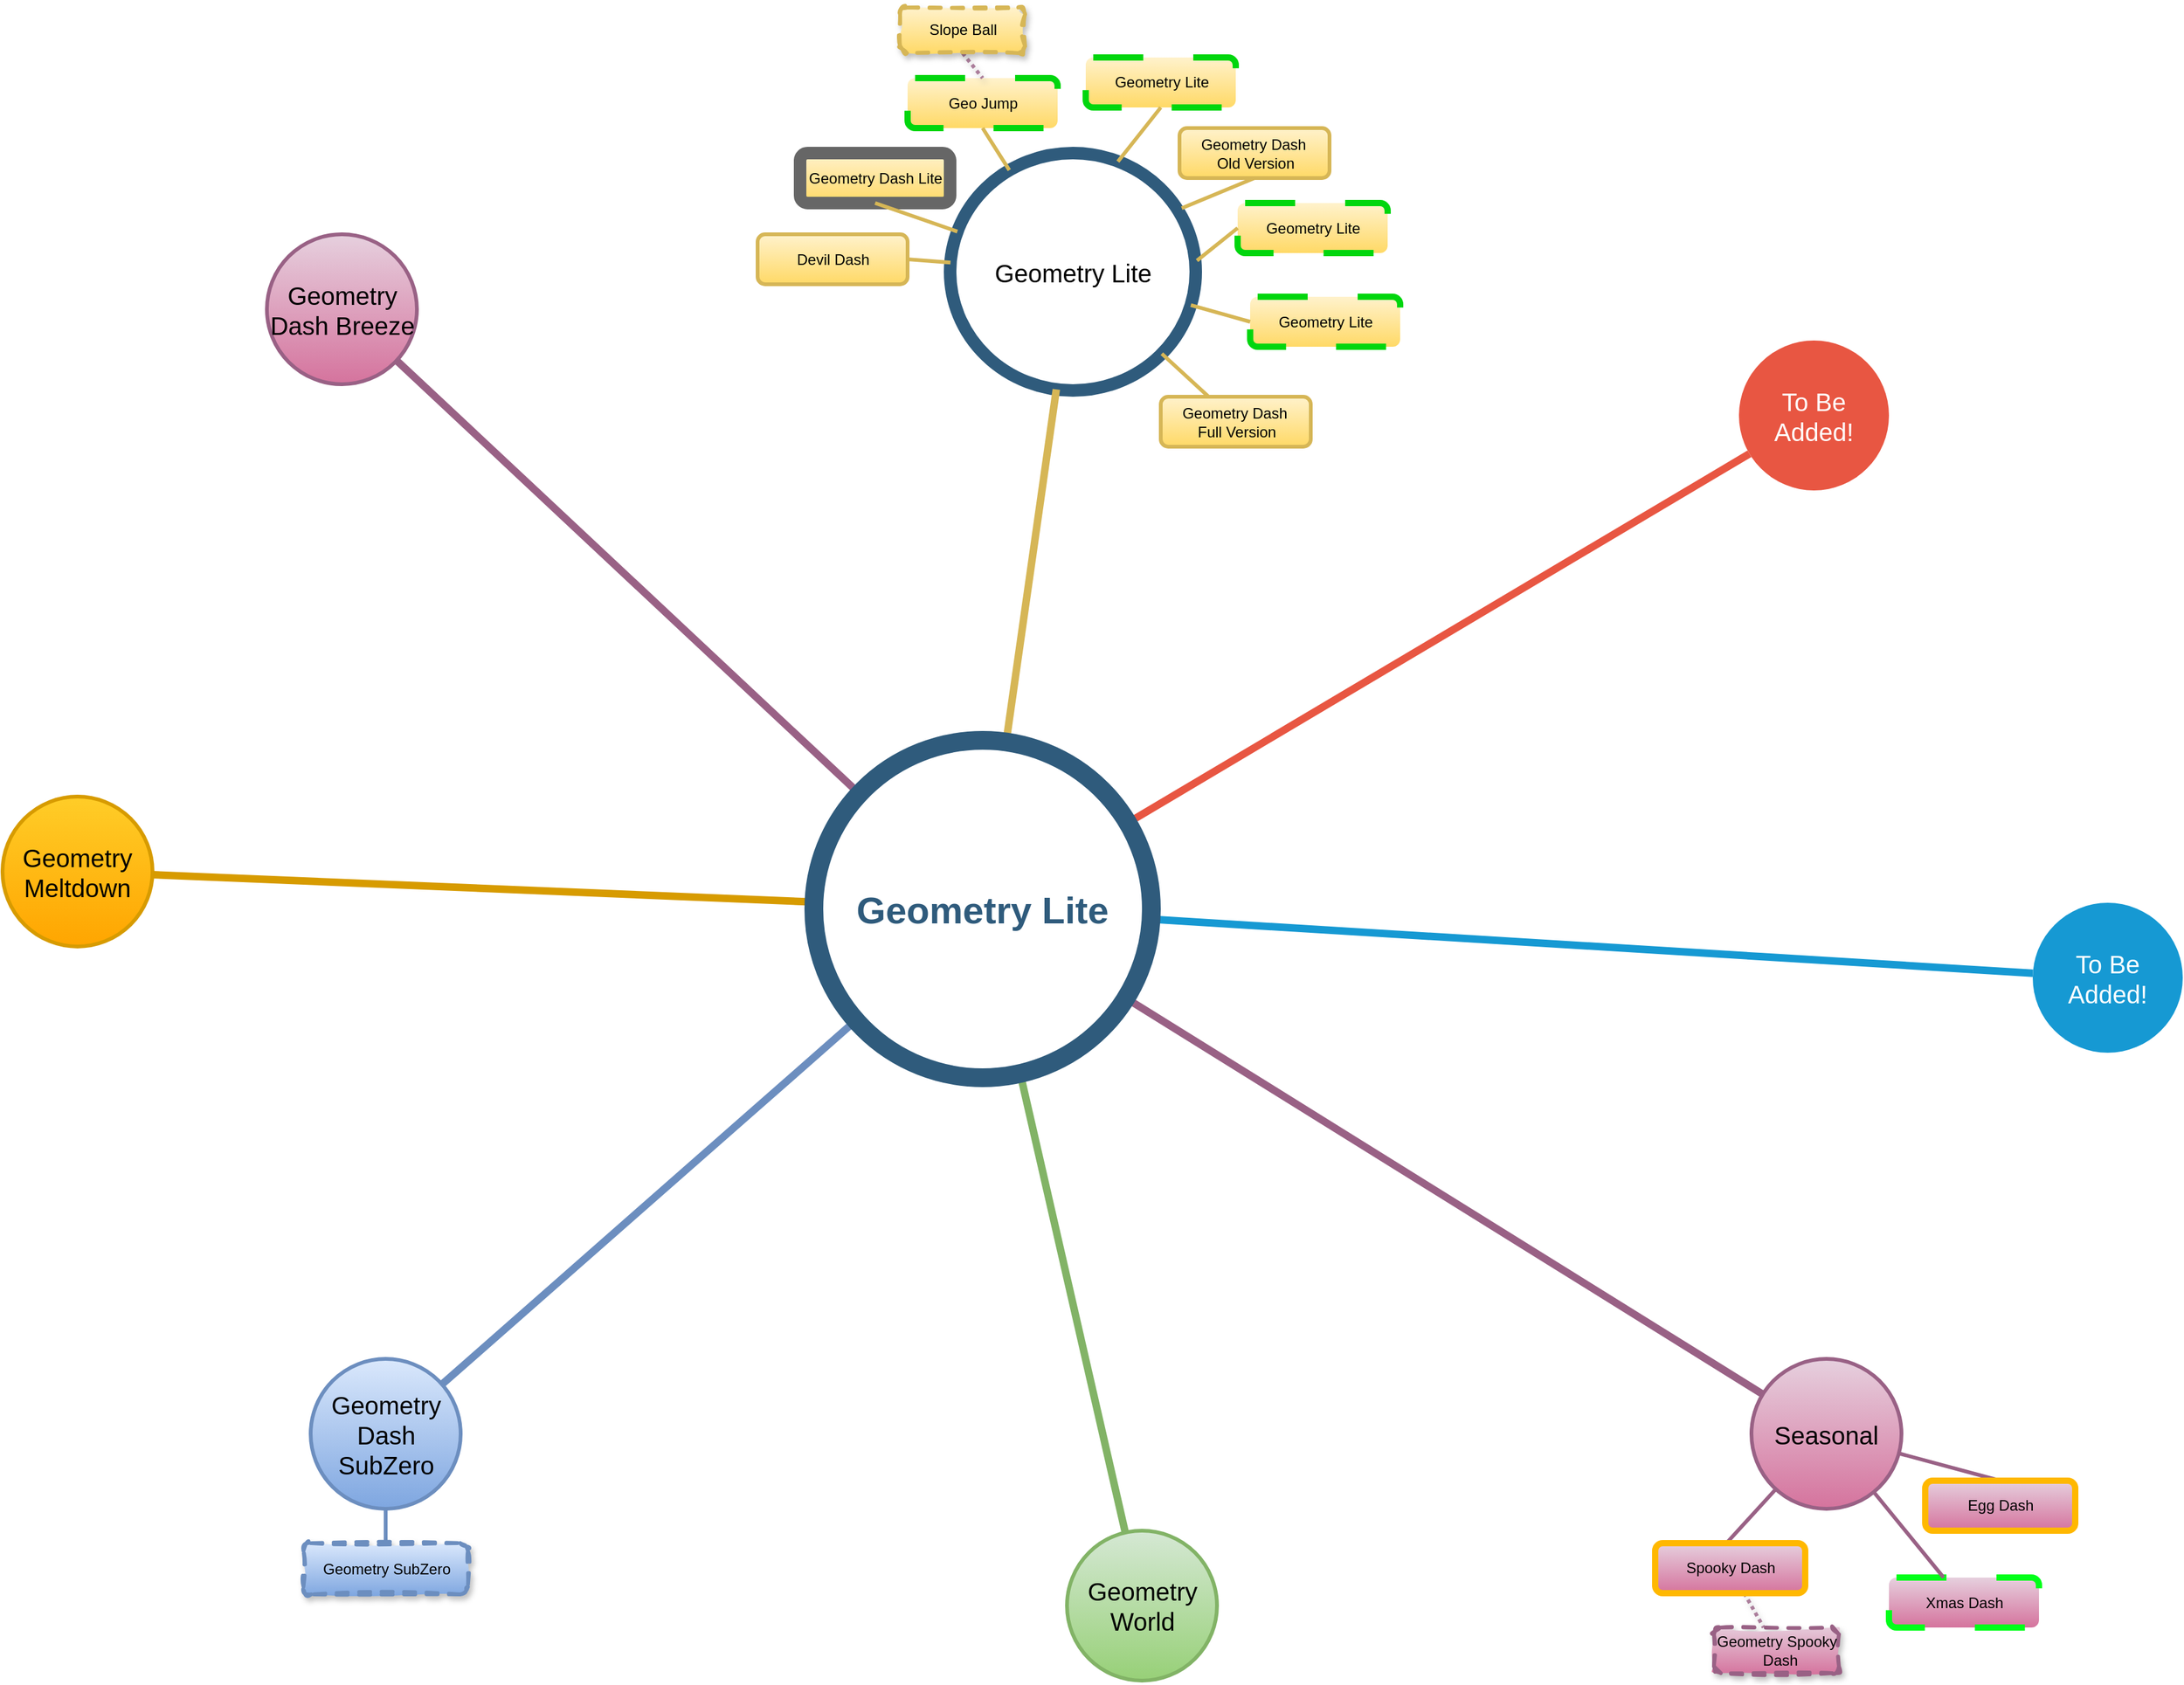 <mxfile version="24.4.13" type="github">
  <diagram id="6a731a19-8d31-9384-78a2-239565b7b9f0" name="Page-1">
    <mxGraphModel dx="1235" dy="726" grid="1" gridSize="10" guides="1" tooltips="1" connect="1" arrows="1" fold="1" page="1" pageScale="1" pageWidth="1169" pageHeight="827" background="none" math="0" shadow="0">
      <root>
        <mxCell id="0" />
        <mxCell id="1" parent="0" />
        <mxCell id="1350" value="Geometry Dash Breeze" style="ellipse;whiteSpace=wrap;html=1;shadow=0;fontFamily=Helvetica;fontSize=20;align=center;strokeWidth=3;fillColor=#e6d0de;strokeColor=#996185;gradientColor=#d5739d;" parent="1" vertex="1">
          <mxGeometry x="523.5" y="271.5" width="120" height="120" as="geometry" />
        </mxCell>
        <mxCell id="1351" value="Geometry Lite" style="ellipse;whiteSpace=wrap;html=1;shadow=0;fontFamily=Helvetica;fontSize=20;align=center;strokeWidth=10;fillColor=#FFFFFF;strokeColor=#2F5B7C;gradientColor=#FFFFFF;" parent="1" vertex="1">
          <mxGeometry x="1070" y="206.5" width="196.5" height="190" as="geometry" />
        </mxCell>
        <mxCell id="1352" value="To Be Added!" style="ellipse;whiteSpace=wrap;html=1;shadow=0;fontFamily=Helvetica;fontSize=20;fontColor=#FFFFFF;align=center;strokeWidth=3;fillColor=#E85642;strokeColor=none;" parent="1" vertex="1">
          <mxGeometry x="1701" y="356.5" width="120" height="120" as="geometry" />
        </mxCell>
        <mxCell id="1353" value="To Be Added!" style="ellipse;whiteSpace=wrap;html=1;shadow=0;fontFamily=Helvetica;fontSize=20;fontColor=#FFFFFF;align=center;strokeWidth=3;fillColor=#1699D3;strokeColor=none;" parent="1" vertex="1">
          <mxGeometry x="1936" y="806.5" width="120" height="120" as="geometry" />
        </mxCell>
        <mxCell id="1354" value="Seasonal" style="ellipse;whiteSpace=wrap;html=1;shadow=0;fontFamily=Helvetica;fontSize=20;align=center;strokeWidth=3;fillColor=#e6d0de;strokeColor=#996185;gradientColor=#d5739d;" parent="1" vertex="1">
          <mxGeometry x="1711" y="1171.5" width="120" height="120" as="geometry" />
        </mxCell>
        <mxCell id="1355" value="Geometry World" style="ellipse;whiteSpace=wrap;html=1;shadow=0;fontFamily=Helvetica;fontSize=20;align=center;strokeWidth=3;fillColor=#d5e8d4;strokeColor=#82b366;gradientColor=#97d077;" parent="1" vertex="1">
          <mxGeometry x="1163.5" y="1309" width="120" height="120" as="geometry" />
        </mxCell>
        <mxCell id="1356" value="Geometry Dash SubZero" style="ellipse;whiteSpace=wrap;html=1;shadow=0;fontFamily=Helvetica;fontSize=20;align=center;strokeWidth=3;fillColor=#dae8fc;strokeColor=#6c8ebf;gradientColor=#7ea6e0;" parent="1" vertex="1">
          <mxGeometry x="558.5" y="1171.5" width="120" height="120" as="geometry" />
        </mxCell>
        <mxCell id="1359" style="endArrow=none;strokeWidth=6;strokeColor=#996185;html=1;fillColor=#e6d0de;gradientColor=#d5739d;" parent="1" source="1515" target="1350" edge="1">
          <mxGeometry relative="1" as="geometry" />
        </mxCell>
        <mxCell id="1360" style="endArrow=none;strokeWidth=6;strokeColor=#d6b656;html=1;fillColor=#fff2cc;gradientColor=#ffd966;" parent="1" source="1515" target="1351" edge="1">
          <mxGeometry relative="1" as="geometry" />
        </mxCell>
        <mxCell id="1361" style="endArrow=none;strokeWidth=6;strokeColor=#E85642;html=1;" parent="1" source="1515" target="1352" edge="1">
          <mxGeometry relative="1" as="geometry" />
        </mxCell>
        <mxCell id="1362" style="endArrow=none;strokeWidth=6;strokeColor=#1699D3;html=1;" parent="1" source="1515" target="1353" edge="1">
          <mxGeometry relative="1" as="geometry" />
        </mxCell>
        <mxCell id="1363" style="endArrow=none;strokeWidth=6;strokeColor=#d79b00;html=1;fillColor=#ffcd28;gradientColor=#ffa500;" parent="1" source="1515" target="1516" edge="1">
          <mxGeometry relative="1" as="geometry" />
        </mxCell>
        <mxCell id="1364" style="endArrow=none;strokeWidth=6;strokeColor=#996185;html=1;fillColor=#e6d0de;gradientColor=#d5739d;" parent="1" source="1515" target="1354" edge="1">
          <mxGeometry relative="1" as="geometry" />
        </mxCell>
        <mxCell id="1365" value="" style="edgeStyle=none;endArrow=none;strokeWidth=6;strokeColor=#82b366;html=1;fillColor=#d5e8d4;gradientColor=#97d077;" parent="1" source="1515" target="1355" edge="1">
          <mxGeometry x="181" y="226.5" width="100" height="100" as="geometry">
            <mxPoint x="181" y="326.5" as="sourcePoint" />
            <mxPoint x="281" y="226.5" as="targetPoint" />
          </mxGeometry>
        </mxCell>
        <mxCell id="1366" value="" style="edgeStyle=none;endArrow=none;strokeWidth=6;strokeColor=#6c8ebf;html=1;fillColor=#dae8fc;gradientColor=#7ea6e0;" parent="1" source="1515" target="1356" edge="1">
          <mxGeometry x="181" y="226.5" width="100" height="100" as="geometry">
            <mxPoint x="181" y="326.5" as="sourcePoint" />
            <mxPoint x="281" y="226.5" as="targetPoint" />
          </mxGeometry>
        </mxCell>
        <mxCell id="1398" value="Geometry Dash&amp;nbsp;&lt;div&gt;&lt;span style=&quot;background-color: initial;&quot;&gt;Full Version&lt;/span&gt;&lt;/div&gt;" style="rounded=1;fillColor=#fff2cc;strokeColor=#d6b656;strokeWidth=3;shadow=0;html=1;gradientColor=#ffd966;" parent="1" vertex="1">
          <mxGeometry x="1238.5" y="401.5" width="120" height="40" as="geometry" />
        </mxCell>
        <mxCell id="1410" value="" style="edgeStyle=none;endArrow=none;strokeWidth=3;strokeColor=#d6b656;html=1;fillColor=#fff2cc;gradientColor=#ffd966;" parent="1" source="1351" target="1398" edge="1">
          <mxGeometry x="3.5" y="21.5" width="100" height="100" as="geometry">
            <mxPoint x="3.5" y="121.5" as="sourcePoint" />
            <mxPoint x="103.5" y="21.5" as="targetPoint" />
          </mxGeometry>
        </mxCell>
        <mxCell id="1458" value="&lt;p style=&quot;line-height: 0%;&quot;&gt;&lt;/p&gt;&lt;div style=&quot;text-align: justify;&quot;&gt;&lt;span style=&quot;background-color: initial;&quot;&gt;Geometry Spooky&lt;/span&gt;&lt;/div&gt;&lt;div style=&quot;text-align: justify;&quot;&gt;&lt;span style=&quot;background-color: initial;&quot;&gt;&amp;nbsp; &amp;nbsp; &amp;nbsp; &amp;nbsp; &amp;nbsp; &amp;nbsp;Dash&lt;/span&gt;&lt;/div&gt;&lt;p&gt;&lt;/p&gt;" style="rounded=1;fillColor=#e6d0de;strokeColor=#996185;strokeWidth=3;shadow=1;html=1;gradientColor=#d5739d;glass=0;sketch=1;curveFitting=1;jiggle=2;dashed=1;" parent="1" vertex="1">
          <mxGeometry x="1681" y="1386.5" width="100" height="36.5" as="geometry" />
        </mxCell>
        <mxCell id="1461" value="Xmas Dash" style="rounded=1;fillColor=#e6d0de;strokeColor=#00FF1A;strokeWidth=5;shadow=0;html=1;gradientColor=#d5739d;dashed=1;dashPattern=8 8;" parent="1" vertex="1">
          <mxGeometry x="1821" y="1346.5" width="120" height="40" as="geometry" />
        </mxCell>
        <mxCell id="1464" value="" style="edgeStyle=none;endArrow=none;strokeWidth=3;strokeColor=#996185;html=1;fillColor=#e6d0de;gradientColor=#d5739d;" parent="1" source="1354" target="1461" edge="1">
          <mxGeometry x="251" y="-103.5" width="100" height="100" as="geometry">
            <mxPoint x="251" y="-3.5" as="sourcePoint" />
            <mxPoint x="351" y="-103.5" as="targetPoint" />
          </mxGeometry>
        </mxCell>
        <mxCell id="1465" value="" style="edgeStyle=none;endArrow=none;strokeWidth=3;strokeColor=#996185;html=1;fillColor=#e6d0de;gradientColor=#d5739d;shadow=1;flowAnimation=0;jumpStyle=gap;dashed=1;dashPattern=1 1;startArrow=none;startFill=0;endFill=0;opacity=80;jumpSize=3;" parent="1" source="eUeaxhclnZeXXgq2JGaq-1542" target="1458" edge="1">
          <mxGeometry x="251" y="-103.5" width="100" height="100" as="geometry">
            <mxPoint x="1738.848" y="1291.703" as="sourcePoint" />
            <mxPoint x="1711.004" y="1389" as="targetPoint" />
          </mxGeometry>
        </mxCell>
        <mxCell id="1514" style="edgeStyle=orthogonalEdgeStyle;rounded=0;html=1;exitX=0.75;exitY=0;entryX=0.75;entryY=0;startArrow=none;startFill=0;endArrow=block;endFill=1;jettySize=auto;orthogonalLoop=1;strokeColor=#12aab5;strokeWidth=6;fontSize=20;fontColor=#2F5B7C;" parent="1" edge="1">
          <mxGeometry relative="1" as="geometry">
            <mxPoint x="1611" y="371.5" as="sourcePoint" />
            <mxPoint x="1611" y="371.5" as="targetPoint" />
          </mxGeometry>
        </mxCell>
        <mxCell id="1515" value="Geometry Lite" style="ellipse;whiteSpace=wrap;html=1;shadow=0;fontFamily=Helvetica;fontSize=30;fontColor=#2F5B7C;align=center;strokeColor=#2F5B7C;strokeWidth=15;fillColor=#FFFFFF;fontStyle=1;gradientColor=none;" parent="1" vertex="1">
          <mxGeometry x="961" y="676.5" width="270" height="270" as="geometry" />
        </mxCell>
        <mxCell id="1516" value="Geometry Meltdown" style="ellipse;whiteSpace=wrap;html=1;shadow=0;fontFamily=Helvetica;fontSize=20;align=center;strokeWidth=3;fillColor=#ffcd28;strokeColor=#d79b00;gradientColor=#ffa500;" parent="1" vertex="1">
          <mxGeometry x="312" y="721.5" width="120" height="120" as="geometry" />
        </mxCell>
        <mxCell id="eUeaxhclnZeXXgq2JGaq-1543" value="" style="edgeStyle=none;endArrow=none;strokeWidth=3;strokeColor=#996185;html=1;fillColor=#e6d0de;gradientColor=#d5739d;" edge="1" parent="1" source="1354">
          <mxGeometry x="251" y="-103.5" width="100" height="100" as="geometry">
            <mxPoint x="1718.796" y="1280.324" as="sourcePoint" />
            <mxPoint x="1690.996" y="1319" as="targetPoint" />
          </mxGeometry>
        </mxCell>
        <mxCell id="eUeaxhclnZeXXgq2JGaq-1542" value="Spooky Dash" style="rounded=1;fillColor=#e6d0de;strokeColor=#FFB800;strokeWidth=5;shadow=0;html=1;gradientColor=#d5739d;" vertex="1" parent="1">
          <mxGeometry x="1634" y="1319" width="120" height="40" as="geometry" />
        </mxCell>
        <mxCell id="eUeaxhclnZeXXgq2JGaq-1544" value="Geometry Lite" style="rounded=1;fillColor=#fff2cc;strokeColor=#00D60E;strokeWidth=5;shadow=0;html=1;gradientColor=#ffd966;dashed=1;dashPattern=8 8;" vertex="1" parent="1">
          <mxGeometry x="1310" y="321.5" width="120" height="40" as="geometry" />
        </mxCell>
        <mxCell id="eUeaxhclnZeXXgq2JGaq-1545" value="" style="edgeStyle=none;endArrow=none;strokeWidth=3;strokeColor=#d6b656;html=1;fillColor=#fff2cc;gradientColor=#ffd966;entryX=0;entryY=0.5;entryDx=0;entryDy=0;" edge="1" parent="1" source="1351" target="eUeaxhclnZeXXgq2JGaq-1544">
          <mxGeometry x="3.5" y="21.5" width="100" height="100" as="geometry">
            <mxPoint x="1249" y="377" as="sourcePoint" />
            <mxPoint x="1287" y="412" as="targetPoint" />
          </mxGeometry>
        </mxCell>
        <mxCell id="eUeaxhclnZeXXgq2JGaq-1546" value="Geometry Lite" style="rounded=1;fillColor=#fff2cc;strokeColor=#00D60E;strokeWidth=5;shadow=0;html=1;gradientColor=#ffd966;dashed=1;dashPattern=8 8;" vertex="1" parent="1">
          <mxGeometry x="1300" y="246.5" width="120" height="40" as="geometry" />
        </mxCell>
        <mxCell id="eUeaxhclnZeXXgq2JGaq-1547" value="" style="edgeStyle=none;endArrow=none;strokeWidth=3;strokeColor=#d6b656;html=1;fillColor=#fff2cc;gradientColor=#ffd966;entryX=0;entryY=0.5;entryDx=0;entryDy=0;exitX=1.005;exitY=0.453;exitDx=0;exitDy=0;exitPerimeter=0;" edge="1" parent="1" target="eUeaxhclnZeXXgq2JGaq-1546" source="1351">
          <mxGeometry x="3.5" y="21.5" width="100" height="100" as="geometry">
            <mxPoint x="1238.5" y="253" as="sourcePoint" />
            <mxPoint x="1262.5" y="337" as="targetPoint" />
          </mxGeometry>
        </mxCell>
        <mxCell id="eUeaxhclnZeXXgq2JGaq-1548" value="Geometry Dash&amp;nbsp;&lt;div&gt;Old Version&lt;/div&gt;" style="rounded=1;fillColor=#fff2cc;strokeColor=#d6b656;strokeWidth=3;shadow=0;html=1;gradientColor=#ffd966;" vertex="1" parent="1">
          <mxGeometry x="1253.5" y="186.5" width="120" height="40" as="geometry" />
        </mxCell>
        <mxCell id="eUeaxhclnZeXXgq2JGaq-1549" value="" style="edgeStyle=none;endArrow=none;strokeWidth=3;strokeColor=#d6b656;html=1;fillColor=#fff2cc;gradientColor=#ffd966;exitX=0.943;exitY=0.232;exitDx=0;exitDy=0;exitPerimeter=0;entryX=0.5;entryY=1;entryDx=0;entryDy=0;" edge="1" parent="1" target="eUeaxhclnZeXXgq2JGaq-1548" source="1351">
          <mxGeometry x="3.5" y="21.5" width="100" height="100" as="geometry">
            <mxPoint x="1254" y="152" as="sourcePoint" />
            <mxPoint x="118.5" y="-193.5" as="targetPoint" />
          </mxGeometry>
        </mxCell>
        <mxCell id="eUeaxhclnZeXXgq2JGaq-1550" value="Geometry Lite" style="rounded=1;fillColor=#fff2cc;strokeColor=#00D60E;strokeWidth=5;shadow=0;html=1;gradientColor=#ffd966;dashed=1;dashPattern=8 8;" vertex="1" parent="1">
          <mxGeometry x="1178.5" y="130" width="120" height="40" as="geometry" />
        </mxCell>
        <mxCell id="eUeaxhclnZeXXgq2JGaq-1551" value="" style="edgeStyle=none;endArrow=none;strokeWidth=3;strokeColor=#d6b656;html=1;fillColor=#fff2cc;gradientColor=#ffd966;entryX=0.5;entryY=1;entryDx=0;entryDy=0;exitX=0.683;exitY=0.036;exitDx=0;exitDy=0;exitPerimeter=0;" edge="1" parent="1" target="eUeaxhclnZeXXgq2JGaq-1550" source="1351">
          <mxGeometry x="3.5" y="21.5" width="100" height="100" as="geometry">
            <mxPoint x="1170" y="200" as="sourcePoint" />
            <mxPoint x="1152.5" y="224" as="targetPoint" />
          </mxGeometry>
        </mxCell>
        <mxCell id="eUeaxhclnZeXXgq2JGaq-1555" value="" style="edgeStyle=none;endArrow=none;strokeWidth=3;strokeColor=#6c8ebf;html=1;fillColor=#dae8fc;gradientColor=#7ea6e0;" edge="1" parent="1" target="eUeaxhclnZeXXgq2JGaq-1561" source="1356">
          <mxGeometry x="251" y="-103.5" width="100" height="100" as="geometry">
            <mxPoint x="643.5" y="1284.75" as="sourcePoint" />
            <mxPoint x="618.5" y="1319" as="targetPoint" />
          </mxGeometry>
        </mxCell>
        <mxCell id="eUeaxhclnZeXXgq2JGaq-1557" value="" style="edgeStyle=none;endArrow=none;strokeWidth=3;strokeColor=#996185;html=1;fillColor=#e6d0de;gradientColor=#d5739d;entryX=0.5;entryY=0;entryDx=0;entryDy=0;" edge="1" parent="1" target="eUeaxhclnZeXXgq2JGaq-1558" source="1354">
          <mxGeometry x="251" y="-103.5" width="100" height="100" as="geometry">
            <mxPoint x="1861" y="1183" as="sourcePoint" />
            <mxPoint x="1873" y="1271.5" as="targetPoint" />
          </mxGeometry>
        </mxCell>
        <mxCell id="eUeaxhclnZeXXgq2JGaq-1558" value="Egg Dash" style="rounded=1;fillColor=#e6d0de;strokeColor=#FFB800;strokeWidth=5;shadow=0;html=1;gradientColor=#d5739d;" vertex="1" parent="1">
          <mxGeometry x="1850" y="1269" width="120" height="40" as="geometry" />
        </mxCell>
        <mxCell id="eUeaxhclnZeXXgq2JGaq-1559" value="Geo Jump" style="rounded=1;fillColor=#fff2cc;strokeColor=#00D60E;strokeWidth=5;shadow=0;html=1;gradientColor=#ffd966;dashed=1;dashPattern=8 8;" vertex="1" parent="1">
          <mxGeometry x="1036" y="146.5" width="120" height="40" as="geometry" />
        </mxCell>
        <mxCell id="eUeaxhclnZeXXgq2JGaq-1560" value="" style="edgeStyle=none;endArrow=none;strokeWidth=3;strokeColor=#d6b656;html=1;fillColor=#fff2cc;gradientColor=#ffd966;entryX=0.5;entryY=1;entryDx=0;entryDy=0;" edge="1" parent="1" target="eUeaxhclnZeXXgq2JGaq-1559" source="1351">
          <mxGeometry x="3.5" y="21.5" width="100" height="100" as="geometry">
            <mxPoint x="1025.5" y="191.5" as="sourcePoint" />
            <mxPoint x="974" y="202.5" as="targetPoint" />
          </mxGeometry>
        </mxCell>
        <mxCell id="eUeaxhclnZeXXgq2JGaq-1561" value="&lt;div&gt;Geometry SubZero&lt;/div&gt;" style="rounded=1;fillColor=#dae8fc;strokeColor=#6c8ebf;strokeWidth=3;shadow=1;html=1;gradientColor=#7ea6e0;glass=0;sketch=1;curveFitting=1;jiggle=2;dashed=1;" vertex="1" parent="1">
          <mxGeometry x="552.75" y="1319" width="131.5" height="41" as="geometry" />
        </mxCell>
        <mxCell id="eUeaxhclnZeXXgq2JGaq-1562" value="Geometry Dash Lite" style="rounded=1;fillColor=#FFF2CC;strokeColor=#666666;strokeWidth=10;shadow=0;html=1;gradientColor=#FFD966;" vertex="1" parent="1">
          <mxGeometry x="950" y="206.5" width="120" height="40" as="geometry" />
        </mxCell>
        <mxCell id="eUeaxhclnZeXXgq2JGaq-1563" value="" style="edgeStyle=none;endArrow=none;strokeWidth=3;strokeColor=#d6b656;html=1;fillColor=#fff2cc;gradientColor=#ffd966;entryX=0.5;entryY=1;entryDx=0;entryDy=0;" edge="1" parent="1" target="eUeaxhclnZeXXgq2JGaq-1562" source="1351">
          <mxGeometry x="3.5" y="21.5" width="100" height="100" as="geometry">
            <mxPoint x="1031" y="280" as="sourcePoint" />
            <mxPoint x="888" y="262.5" as="targetPoint" />
          </mxGeometry>
        </mxCell>
        <mxCell id="eUeaxhclnZeXXgq2JGaq-1567" value="" style="edgeStyle=none;endArrow=none;strokeWidth=3;strokeColor=#996185;html=1;fillColor=#e6d0de;gradientColor=#d5739d;shadow=1;flowAnimation=0;jumpStyle=gap;dashed=1;dashPattern=1 1;startArrow=none;startFill=0;endFill=0;opacity=80;jumpSize=3;entryX=0.5;entryY=0;entryDx=0;entryDy=0;exitX=0.5;exitY=1;exitDx=0;exitDy=0;" edge="1" parent="1" source="eUeaxhclnZeXXgq2JGaq-1568" target="eUeaxhclnZeXXgq2JGaq-1559">
          <mxGeometry x="251" y="-103.5" width="100" height="100" as="geometry">
            <mxPoint x="1070" y="120" as="sourcePoint" />
            <mxPoint x="1016" y="98" as="targetPoint" />
          </mxGeometry>
        </mxCell>
        <mxCell id="eUeaxhclnZeXXgq2JGaq-1568" value="&lt;p style=&quot;line-height: 0%;&quot;&gt;&lt;/p&gt;&lt;div style=&quot;text-align: justify;&quot;&gt;Slope Ball&lt;/div&gt;&lt;p&gt;&lt;/p&gt;" style="rounded=1;fillColor=#fff2cc;strokeColor=#d6b656;strokeWidth=3;shadow=1;html=1;gradientColor=#ffd966;glass=0;sketch=1;curveFitting=1;jiggle=2;dashed=1;" vertex="1" parent="1">
          <mxGeometry x="1030" y="90" width="100" height="36.5" as="geometry" />
        </mxCell>
        <mxCell id="eUeaxhclnZeXXgq2JGaq-1570" value="Devil Dash" style="rounded=1;fillColor=#fff2cc;strokeColor=#d6b656;strokeWidth=3;shadow=0;html=1;gradientColor=#ffd966;" vertex="1" parent="1">
          <mxGeometry x="916" y="271.5" width="120" height="40" as="geometry" />
        </mxCell>
        <mxCell id="eUeaxhclnZeXXgq2JGaq-1571" value="" style="edgeStyle=none;endArrow=none;strokeWidth=3;strokeColor=#d6b656;html=1;fillColor=#fff2cc;gradientColor=#ffd966;entryX=1;entryY=0.5;entryDx=0;entryDy=0;" edge="1" parent="1" source="1351" target="eUeaxhclnZeXXgq2JGaq-1570">
          <mxGeometry x="3.5" y="21.5" width="100" height="100" as="geometry">
            <mxPoint x="1086" y="280" as="sourcePoint" />
            <mxPoint x="1020" y="257" as="targetPoint" />
          </mxGeometry>
        </mxCell>
      </root>
    </mxGraphModel>
  </diagram>
</mxfile>

